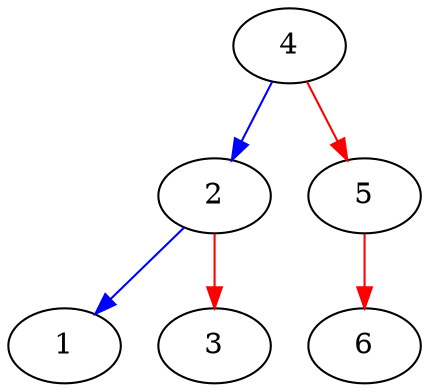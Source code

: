 digraph G{
16547208[label="4"];
16547208->16547160[color=blue];
16547208->16547232[color=red];
16547160[label="2"];
16547160->16547136[color=blue];
16547160->16547184[color=red];
16547136[label="1"];
16547184[label="3"];
16547232[label="5"];
16547232->16547256[color=red];
16547256[label="6"];
}